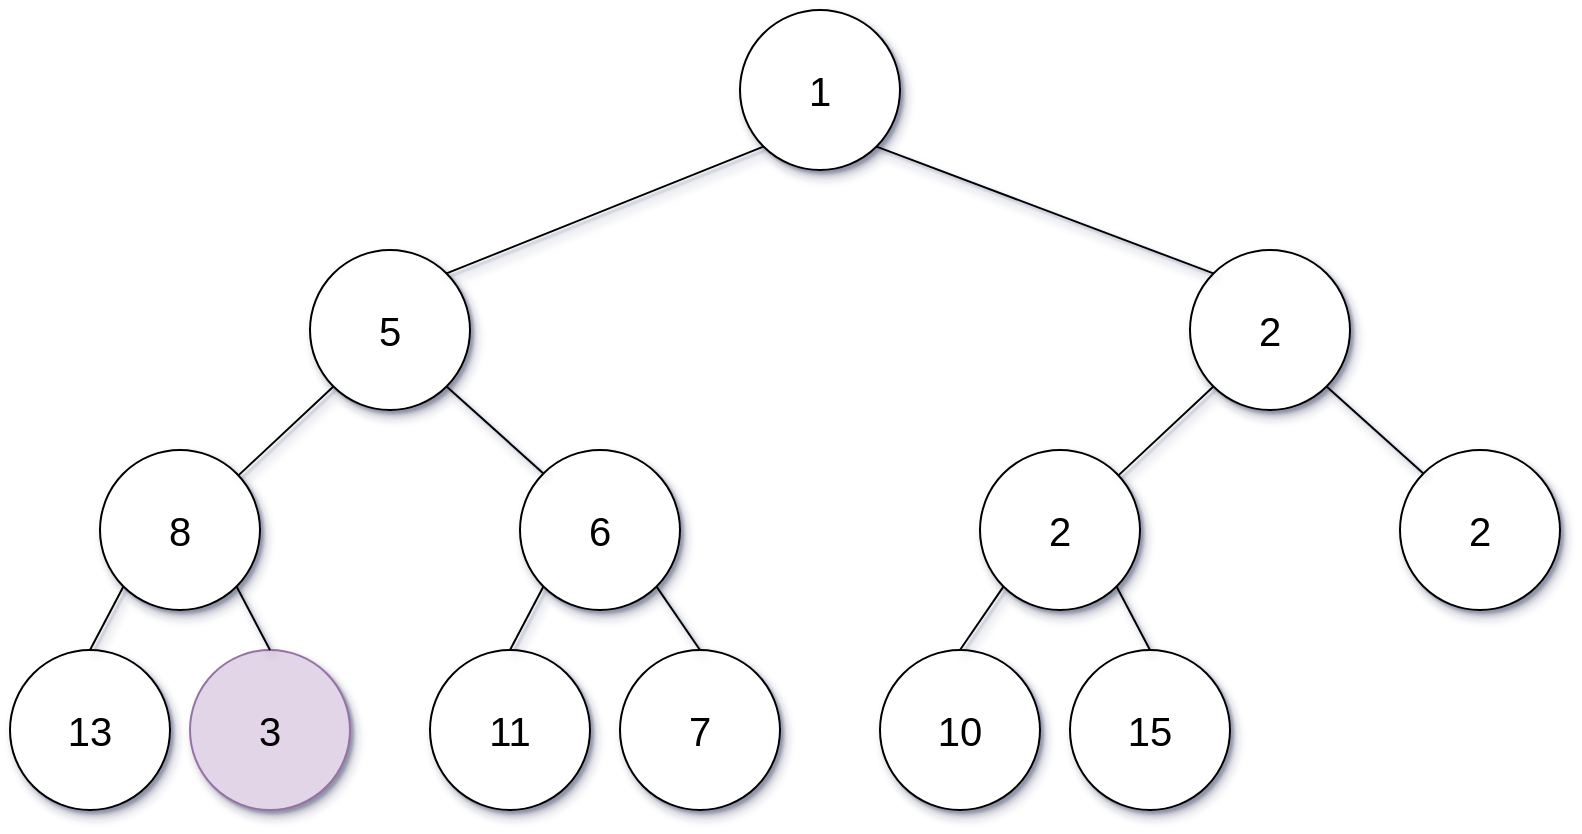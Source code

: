 <mxfile version="13.3.9" type="device"><diagram id="wYuCrtG_I1ZGuGPqZJJb" name="Página-1"><mxGraphModel dx="2059" dy="588" grid="1" gridSize="10" guides="1" tooltips="1" connect="1" arrows="1" fold="1" page="1" pageScale="1" pageWidth="850" pageHeight="1100" math="0" shadow="1"><root><mxCell id="0"/><mxCell id="1" parent="0"/><mxCell id="jEOD7p3hpSiM-hZA-DdB-1" value="" style="ellipse;whiteSpace=wrap;html=1;aspect=fixed;shadow=1;sketch=0;" vertex="1" parent="1"><mxGeometry x="320" y="280" width="80" height="80" as="geometry"/></mxCell><mxCell id="jEOD7p3hpSiM-hZA-DdB-2" value="1" style="text;html=1;strokeColor=none;fillColor=none;align=center;verticalAlign=middle;whiteSpace=wrap;rounded=0;fontSize=20;shadow=1;sketch=0;" vertex="1" parent="1"><mxGeometry x="340" y="310" width="40" height="20" as="geometry"/></mxCell><mxCell id="jEOD7p3hpSiM-hZA-DdB-3" value="" style="ellipse;whiteSpace=wrap;html=1;aspect=fixed;shadow=1;sketch=0;" vertex="1" parent="1"><mxGeometry x="105" y="400" width="80" height="80" as="geometry"/></mxCell><mxCell id="jEOD7p3hpSiM-hZA-DdB-4" value="5" style="text;html=1;strokeColor=none;fillColor=none;align=center;verticalAlign=middle;whiteSpace=wrap;rounded=0;fontSize=20;shadow=1;sketch=0;" vertex="1" parent="1"><mxGeometry x="125" y="430" width="40" height="20" as="geometry"/></mxCell><mxCell id="jEOD7p3hpSiM-hZA-DdB-5" value="" style="ellipse;whiteSpace=wrap;html=1;aspect=fixed;shadow=1;sketch=0;" vertex="1" parent="1"><mxGeometry x="545" y="400" width="80" height="80" as="geometry"/></mxCell><mxCell id="jEOD7p3hpSiM-hZA-DdB-6" value="2" style="text;html=1;strokeColor=none;fillColor=none;align=center;verticalAlign=middle;whiteSpace=wrap;rounded=0;fontSize=20;shadow=1;sketch=0;" vertex="1" parent="1"><mxGeometry x="565" y="430" width="40" height="20" as="geometry"/></mxCell><mxCell id="jEOD7p3hpSiM-hZA-DdB-7" value="" style="ellipse;whiteSpace=wrap;html=1;aspect=fixed;shadow=1;sketch=0;" vertex="1" parent="1"><mxGeometry x="210" y="500" width="80" height="80" as="geometry"/></mxCell><mxCell id="jEOD7p3hpSiM-hZA-DdB-8" value="6" style="text;html=1;strokeColor=none;fillColor=none;align=center;verticalAlign=middle;whiteSpace=wrap;rounded=0;fontSize=20;shadow=1;sketch=0;" vertex="1" parent="1"><mxGeometry x="230" y="530" width="40" height="20" as="geometry"/></mxCell><mxCell id="jEOD7p3hpSiM-hZA-DdB-9" value="" style="ellipse;whiteSpace=wrap;html=1;aspect=fixed;shadow=1;sketch=0;" vertex="1" parent="1"><mxGeometry y="500" width="80" height="80" as="geometry"/></mxCell><mxCell id="jEOD7p3hpSiM-hZA-DdB-10" value="8" style="text;html=1;strokeColor=none;fillColor=none;align=center;verticalAlign=middle;whiteSpace=wrap;rounded=0;fontSize=20;shadow=1;sketch=0;" vertex="1" parent="1"><mxGeometry x="20" y="530" width="40" height="20" as="geometry"/></mxCell><mxCell id="jEOD7p3hpSiM-hZA-DdB-13" value="" style="ellipse;whiteSpace=wrap;html=1;aspect=fixed;shadow=1;sketch=0;" vertex="1" parent="1"><mxGeometry x="165" y="600" width="80" height="80" as="geometry"/></mxCell><mxCell id="jEOD7p3hpSiM-hZA-DdB-14" value="11" style="text;html=1;strokeColor=none;fillColor=none;align=center;verticalAlign=middle;whiteSpace=wrap;rounded=0;fontSize=20;shadow=1;sketch=0;" vertex="1" parent="1"><mxGeometry x="185" y="630" width="40" height="20" as="geometry"/></mxCell><mxCell id="jEOD7p3hpSiM-hZA-DdB-15" value="" style="ellipse;whiteSpace=wrap;html=1;aspect=fixed;shadow=1;sketch=0;fillColor=#e1d5e7;strokeColor=#9673a6;" vertex="1" parent="1"><mxGeometry x="45" y="600" width="80" height="80" as="geometry"/></mxCell><mxCell id="jEOD7p3hpSiM-hZA-DdB-16" value="3" style="text;html=1;strokeColor=none;fillColor=none;align=center;verticalAlign=middle;whiteSpace=wrap;rounded=0;fontSize=20;shadow=1;sketch=0;" vertex="1" parent="1"><mxGeometry x="65" y="630" width="40" height="20" as="geometry"/></mxCell><mxCell id="jEOD7p3hpSiM-hZA-DdB-17" value="" style="ellipse;whiteSpace=wrap;html=1;aspect=fixed;shadow=1;sketch=0;" vertex="1" parent="1"><mxGeometry x="-45" y="600" width="80" height="80" as="geometry"/></mxCell><mxCell id="jEOD7p3hpSiM-hZA-DdB-18" value="13" style="text;html=1;strokeColor=none;fillColor=none;align=center;verticalAlign=middle;whiteSpace=wrap;rounded=0;fontSize=20;shadow=1;sketch=0;" vertex="1" parent="1"><mxGeometry x="-25" y="630" width="40" height="20" as="geometry"/></mxCell><mxCell id="jEOD7p3hpSiM-hZA-DdB-19" value="" style="ellipse;whiteSpace=wrap;html=1;aspect=fixed;shadow=1;sketch=0;" vertex="1" parent="1"><mxGeometry x="650" y="500" width="80" height="80" as="geometry"/></mxCell><mxCell id="jEOD7p3hpSiM-hZA-DdB-20" value="2" style="text;html=1;strokeColor=none;fillColor=none;align=center;verticalAlign=middle;whiteSpace=wrap;rounded=0;fontSize=20;shadow=1;sketch=0;" vertex="1" parent="1"><mxGeometry x="670" y="530" width="40" height="20" as="geometry"/></mxCell><mxCell id="jEOD7p3hpSiM-hZA-DdB-21" value="" style="ellipse;whiteSpace=wrap;html=1;aspect=fixed;shadow=1;sketch=0;" vertex="1" parent="1"><mxGeometry x="440" y="500" width="80" height="80" as="geometry"/></mxCell><mxCell id="jEOD7p3hpSiM-hZA-DdB-22" value="2" style="text;html=1;strokeColor=none;fillColor=none;align=center;verticalAlign=middle;whiteSpace=wrap;rounded=0;fontSize=20;shadow=1;sketch=0;" vertex="1" parent="1"><mxGeometry x="460" y="530" width="40" height="20" as="geometry"/></mxCell><mxCell id="jEOD7p3hpSiM-hZA-DdB-23" value="" style="endArrow=none;html=1;fontSize=20;entryX=0;entryY=1;entryDx=0;entryDy=0;exitX=1;exitY=0;exitDx=0;exitDy=0;shadow=1;sketch=0;" edge="1" parent="1" source="jEOD7p3hpSiM-hZA-DdB-3" target="jEOD7p3hpSiM-hZA-DdB-1"><mxGeometry width="50" height="50" relative="1" as="geometry"><mxPoint x="295" y="430" as="sourcePoint"/><mxPoint x="345" y="380" as="targetPoint"/></mxGeometry></mxCell><mxCell id="jEOD7p3hpSiM-hZA-DdB-24" value="" style="endArrow=none;html=1;fontSize=20;entryX=1;entryY=1;entryDx=0;entryDy=0;exitX=0;exitY=0;exitDx=0;exitDy=0;shadow=1;sketch=0;" edge="1" parent="1" source="jEOD7p3hpSiM-hZA-DdB-5" target="jEOD7p3hpSiM-hZA-DdB-1"><mxGeometry width="50" height="50" relative="1" as="geometry"><mxPoint x="295" y="465" as="sourcePoint"/><mxPoint x="345" y="415" as="targetPoint"/></mxGeometry></mxCell><mxCell id="jEOD7p3hpSiM-hZA-DdB-25" value="" style="endArrow=none;html=1;fontSize=20;entryX=0;entryY=1;entryDx=0;entryDy=0;shadow=1;sketch=0;" edge="1" parent="1" source="jEOD7p3hpSiM-hZA-DdB-9" target="jEOD7p3hpSiM-hZA-DdB-3"><mxGeometry width="50" height="50" relative="1" as="geometry"><mxPoint x="95" y="550" as="sourcePoint"/><mxPoint x="145" y="500" as="targetPoint"/></mxGeometry></mxCell><mxCell id="jEOD7p3hpSiM-hZA-DdB-26" value="" style="endArrow=none;html=1;fontSize=20;entryX=1;entryY=1;entryDx=0;entryDy=0;exitX=0;exitY=0;exitDx=0;exitDy=0;shadow=1;sketch=0;" edge="1" parent="1" source="jEOD7p3hpSiM-hZA-DdB-7" target="jEOD7p3hpSiM-hZA-DdB-3"><mxGeometry width="50" height="50" relative="1" as="geometry"><mxPoint x="95" y="575" as="sourcePoint"/><mxPoint x="145" y="525" as="targetPoint"/></mxGeometry></mxCell><mxCell id="jEOD7p3hpSiM-hZA-DdB-27" value="" style="endArrow=none;html=1;fontSize=20;exitX=0.5;exitY=0;exitDx=0;exitDy=0;entryX=0;entryY=1;entryDx=0;entryDy=0;shadow=1;sketch=0;" edge="1" parent="1" source="jEOD7p3hpSiM-hZA-DdB-17" target="jEOD7p3hpSiM-hZA-DdB-9"><mxGeometry width="50" height="50" relative="1" as="geometry"><mxPoint x="95" y="590" as="sourcePoint"/><mxPoint x="145" y="540" as="targetPoint"/></mxGeometry></mxCell><mxCell id="jEOD7p3hpSiM-hZA-DdB-28" value="" style="endArrow=none;html=1;fontSize=20;entryX=1;entryY=1;entryDx=0;entryDy=0;exitX=0.5;exitY=0;exitDx=0;exitDy=0;shadow=1;sketch=0;" edge="1" parent="1" source="jEOD7p3hpSiM-hZA-DdB-15" target="jEOD7p3hpSiM-hZA-DdB-9"><mxGeometry width="50" height="50" relative="1" as="geometry"><mxPoint x="120" y="600" as="sourcePoint"/><mxPoint x="170" y="550" as="targetPoint"/></mxGeometry></mxCell><mxCell id="jEOD7p3hpSiM-hZA-DdB-29" value="" style="endArrow=none;html=1;fontSize=20;entryX=0;entryY=1;entryDx=0;entryDy=0;exitX=0.5;exitY=0;exitDx=0;exitDy=0;shadow=1;sketch=0;" edge="1" parent="1" source="jEOD7p3hpSiM-hZA-DdB-13" target="jEOD7p3hpSiM-hZA-DdB-7"><mxGeometry width="50" height="50" relative="1" as="geometry"><mxPoint x="135" y="610" as="sourcePoint"/><mxPoint x="185" y="560" as="targetPoint"/></mxGeometry></mxCell><mxCell id="jEOD7p3hpSiM-hZA-DdB-30" value="" style="endArrow=none;html=1;fontSize=20;entryX=0;entryY=1;entryDx=0;entryDy=0;shadow=1;sketch=0;" edge="1" parent="1" source="jEOD7p3hpSiM-hZA-DdB-21" target="jEOD7p3hpSiM-hZA-DdB-5"><mxGeometry width="50" height="50" relative="1" as="geometry"><mxPoint x="425" y="490" as="sourcePoint"/><mxPoint x="475" y="440" as="targetPoint"/></mxGeometry></mxCell><mxCell id="jEOD7p3hpSiM-hZA-DdB-31" value="" style="endArrow=none;html=1;fontSize=20;entryX=1;entryY=1;entryDx=0;entryDy=0;exitX=0;exitY=0;exitDx=0;exitDy=0;shadow=1;sketch=0;" edge="1" parent="1" source="jEOD7p3hpSiM-hZA-DdB-19" target="jEOD7p3hpSiM-hZA-DdB-5"><mxGeometry width="50" height="50" relative="1" as="geometry"><mxPoint x="575" y="590" as="sourcePoint"/><mxPoint x="625" y="540" as="targetPoint"/></mxGeometry></mxCell><mxCell id="jEOD7p3hpSiM-hZA-DdB-32" value="" style="ellipse;whiteSpace=wrap;html=1;aspect=fixed;shadow=1;sketch=0;" vertex="1" parent="1"><mxGeometry x="260" y="600" width="80" height="80" as="geometry"/></mxCell><mxCell id="jEOD7p3hpSiM-hZA-DdB-33" value="7" style="text;html=1;align=center;verticalAlign=middle;whiteSpace=wrap;rounded=0;fontSize=20;shadow=1;sketch=0;" vertex="1" parent="1"><mxGeometry x="280" y="630" width="40" height="20" as="geometry"/></mxCell><mxCell id="jEOD7p3hpSiM-hZA-DdB-34" value="" style="endArrow=none;html=1;fontSize=20;exitX=0.5;exitY=0;exitDx=0;exitDy=0;entryX=1;entryY=1;entryDx=0;entryDy=0;shadow=1;sketch=0;" edge="1" parent="1" source="jEOD7p3hpSiM-hZA-DdB-32" target="jEOD7p3hpSiM-hZA-DdB-7"><mxGeometry width="50" height="50" relative="1" as="geometry"><mxPoint x="445" y="690" as="sourcePoint"/><mxPoint x="495" y="640" as="targetPoint"/></mxGeometry></mxCell><mxCell id="jEOD7p3hpSiM-hZA-DdB-40" value="" style="ellipse;whiteSpace=wrap;html=1;aspect=fixed;shadow=1;sketch=0;" vertex="1" parent="1"><mxGeometry x="390" y="600" width="80" height="80" as="geometry"/></mxCell><mxCell id="jEOD7p3hpSiM-hZA-DdB-41" value="10" style="text;html=1;strokeColor=none;fillColor=none;align=center;verticalAlign=middle;whiteSpace=wrap;rounded=0;fontSize=20;shadow=1;sketch=0;" vertex="1" parent="1"><mxGeometry x="410" y="630" width="40" height="20" as="geometry"/></mxCell><mxCell id="jEOD7p3hpSiM-hZA-DdB-42" value="" style="ellipse;whiteSpace=wrap;html=1;aspect=fixed;shadow=1;sketch=0;" vertex="1" parent="1"><mxGeometry x="485" y="600" width="80" height="80" as="geometry"/></mxCell><mxCell id="jEOD7p3hpSiM-hZA-DdB-43" value="15" style="text;html=1;align=center;verticalAlign=middle;whiteSpace=wrap;rounded=0;fontSize=20;shadow=1;sketch=0;" vertex="1" parent="1"><mxGeometry x="505" y="630" width="40" height="20" as="geometry"/></mxCell><mxCell id="jEOD7p3hpSiM-hZA-DdB-48" value="" style="endArrow=none;html=1;fontSize=20;exitX=0.5;exitY=0;exitDx=0;exitDy=0;entryX=0;entryY=1;entryDx=0;entryDy=0;shadow=1;sketch=0;" edge="1" parent="1" source="jEOD7p3hpSiM-hZA-DdB-40" target="jEOD7p3hpSiM-hZA-DdB-21"><mxGeometry width="50" height="50" relative="1" as="geometry"><mxPoint x="390" y="570" as="sourcePoint"/><mxPoint x="440" y="520" as="targetPoint"/></mxGeometry></mxCell><mxCell id="jEOD7p3hpSiM-hZA-DdB-49" value="" style="endArrow=none;html=1;fontSize=20;exitX=0.5;exitY=0;exitDx=0;exitDy=0;entryX=1;entryY=1;entryDx=0;entryDy=0;shadow=1;sketch=0;" edge="1" parent="1" source="jEOD7p3hpSiM-hZA-DdB-42" target="jEOD7p3hpSiM-hZA-DdB-21"><mxGeometry width="50" height="50" relative="1" as="geometry"><mxPoint x="390" y="570" as="sourcePoint"/><mxPoint x="440" y="520" as="targetPoint"/></mxGeometry></mxCell></root></mxGraphModel></diagram></mxfile>